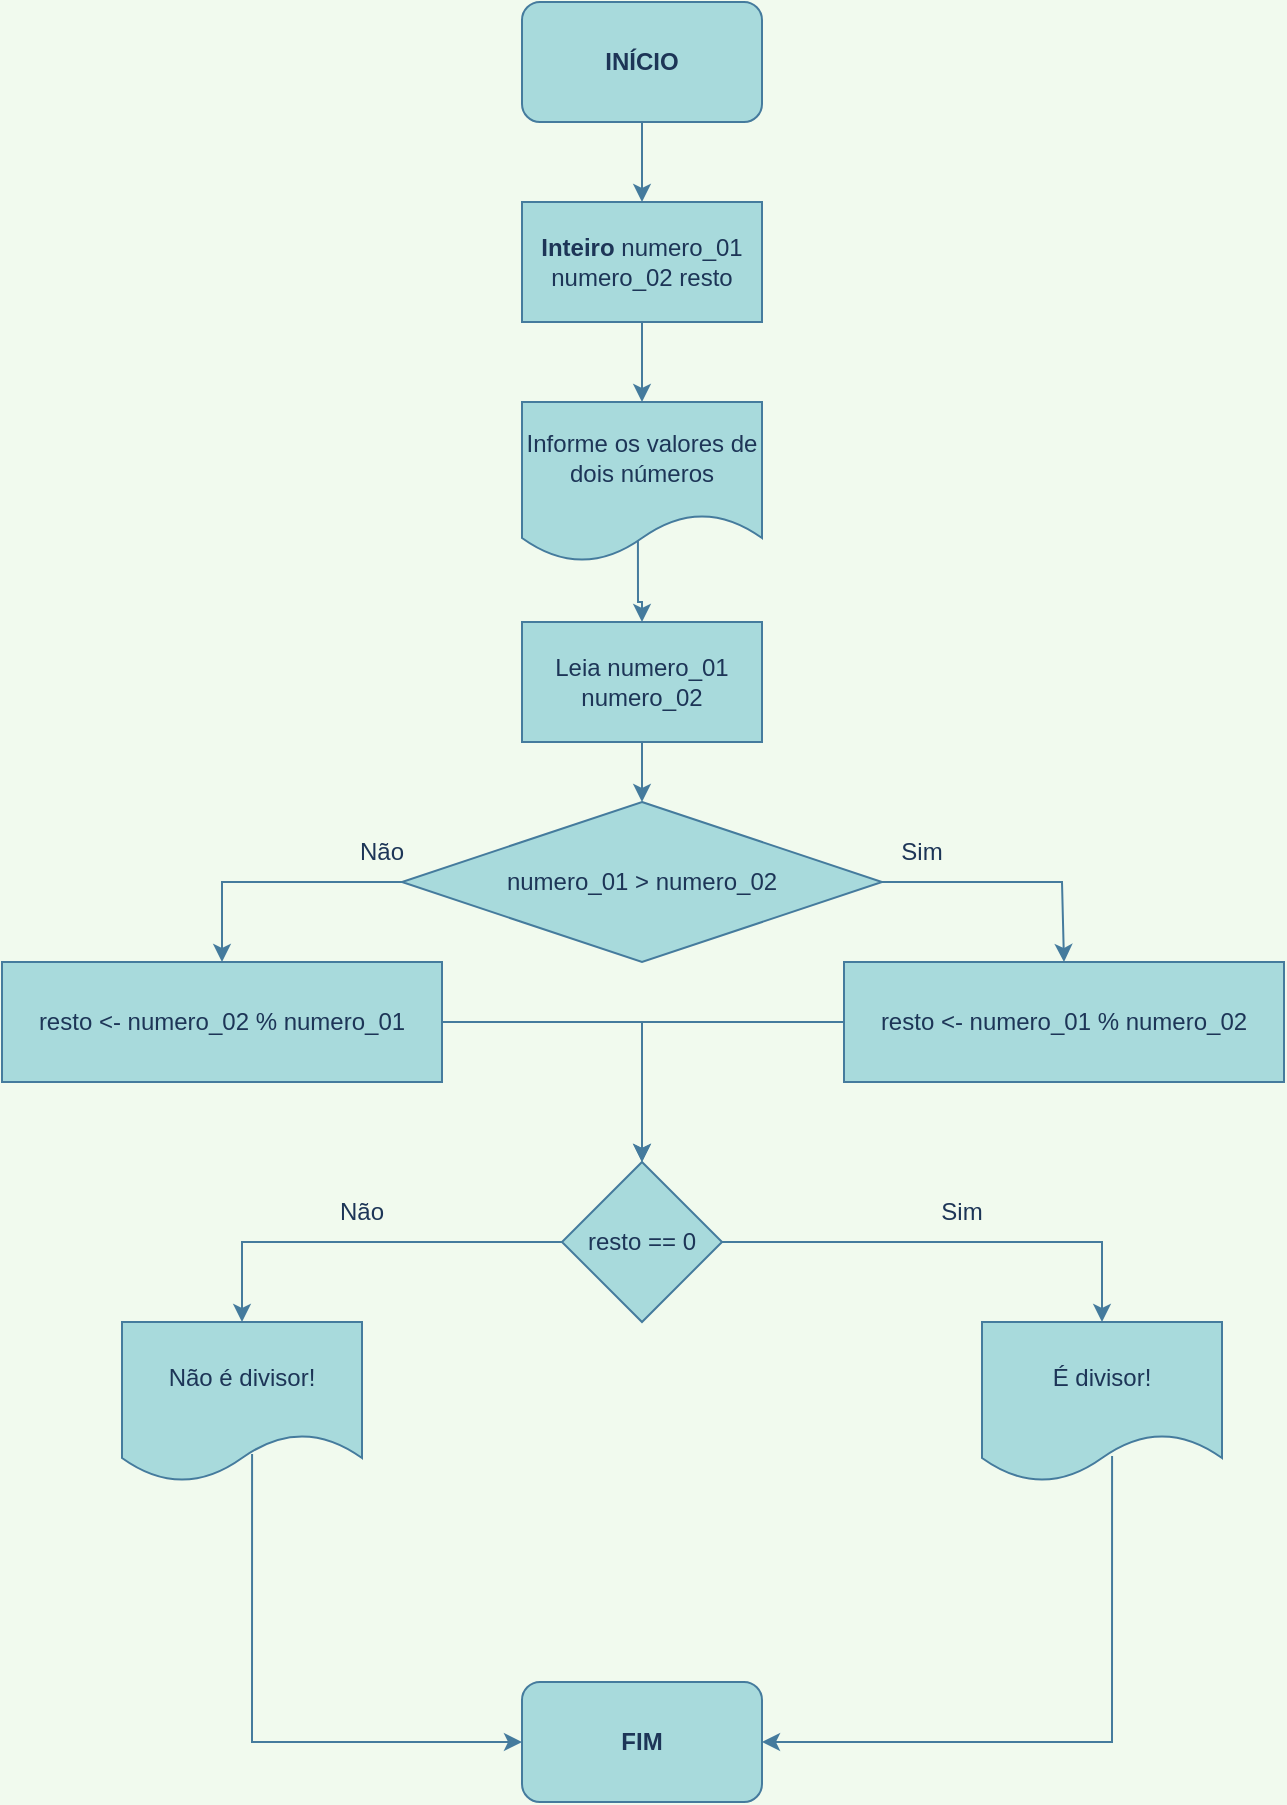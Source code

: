 <mxfile version="20.3.6" type="github">
  <diagram id="CGq7Ir_uKT3L88I06Eq5" name="Page-1">
    <mxGraphModel dx="782" dy="769" grid="1" gridSize="10" guides="1" tooltips="1" connect="1" arrows="1" fold="1" page="1" pageScale="1" pageWidth="827" pageHeight="1169" background="#F1FAEE" math="0" shadow="0">
      <root>
        <mxCell id="0" />
        <mxCell id="1" parent="0" />
        <mxCell id="3-RC1i9KdEugYURffSX3-5" value="" style="edgeStyle=orthogonalEdgeStyle;rounded=0;orthogonalLoop=1;jettySize=auto;html=1;strokeColor=#457B9D;fontColor=#1D3557;fillColor=#A8DADC;" edge="1" parent="1" source="9Fc9x-G5JM-gGW6lpaUs-1" target="3-RC1i9KdEugYURffSX3-1">
          <mxGeometry relative="1" as="geometry" />
        </mxCell>
        <mxCell id="9Fc9x-G5JM-gGW6lpaUs-1" value="&lt;b&gt;INÍCIO&lt;/b&gt;" style="rounded=1;whiteSpace=wrap;html=1;fillColor=#A8DADC;strokeColor=#457B9D;fontColor=#1D3557;" parent="1" vertex="1">
          <mxGeometry x="320" y="20" width="120" height="60" as="geometry" />
        </mxCell>
        <mxCell id="3-RC1i9KdEugYURffSX3-6" value="" style="edgeStyle=orthogonalEdgeStyle;rounded=0;orthogonalLoop=1;jettySize=auto;html=1;strokeColor=#457B9D;fontColor=#1D3557;fillColor=#A8DADC;" edge="1" parent="1" source="3-RC1i9KdEugYURffSX3-1" target="3-RC1i9KdEugYURffSX3-3">
          <mxGeometry relative="1" as="geometry" />
        </mxCell>
        <mxCell id="3-RC1i9KdEugYURffSX3-1" value="&lt;b&gt;Inteiro&lt;/b&gt;&amp;nbsp;numero_01 numero_02 resto" style="rounded=0;whiteSpace=wrap;html=1;strokeColor=#457B9D;fontColor=#1D3557;fillColor=#A8DADC;" vertex="1" parent="1">
          <mxGeometry x="320" y="120" width="120" height="60" as="geometry" />
        </mxCell>
        <mxCell id="3-RC1i9KdEugYURffSX3-7" value="" style="edgeStyle=orthogonalEdgeStyle;rounded=0;orthogonalLoop=1;jettySize=auto;html=1;strokeColor=#457B9D;fontColor=#1D3557;fillColor=#A8DADC;exitX=0.483;exitY=0.863;exitDx=0;exitDy=0;exitPerimeter=0;" edge="1" parent="1" source="3-RC1i9KdEugYURffSX3-3" target="3-RC1i9KdEugYURffSX3-4">
          <mxGeometry relative="1" as="geometry" />
        </mxCell>
        <mxCell id="3-RC1i9KdEugYURffSX3-3" value="Informe os valores de dois números" style="shape=document;whiteSpace=wrap;html=1;boundedLbl=1;strokeColor=#457B9D;fontColor=#1D3557;fillColor=#A8DADC;" vertex="1" parent="1">
          <mxGeometry x="320" y="220" width="120" height="80" as="geometry" />
        </mxCell>
        <mxCell id="3-RC1i9KdEugYURffSX3-9" value="" style="edgeStyle=orthogonalEdgeStyle;rounded=0;orthogonalLoop=1;jettySize=auto;html=1;strokeColor=#457B9D;fontColor=#1D3557;fillColor=#A8DADC;" edge="1" parent="1" source="3-RC1i9KdEugYURffSX3-4" target="3-RC1i9KdEugYURffSX3-8">
          <mxGeometry relative="1" as="geometry" />
        </mxCell>
        <mxCell id="3-RC1i9KdEugYURffSX3-4" value="Leia numero_01 numero_02" style="rounded=0;whiteSpace=wrap;html=1;strokeColor=#457B9D;fontColor=#1D3557;fillColor=#A8DADC;" vertex="1" parent="1">
          <mxGeometry x="320" y="330" width="120" height="60" as="geometry" />
        </mxCell>
        <mxCell id="3-RC1i9KdEugYURffSX3-8" value="numero_01 &amp;gt; numero_02" style="rhombus;whiteSpace=wrap;html=1;strokeColor=#457B9D;fontColor=#1D3557;fillColor=#A8DADC;" vertex="1" parent="1">
          <mxGeometry x="260" y="420" width="240" height="80" as="geometry" />
        </mxCell>
        <mxCell id="3-RC1i9KdEugYURffSX3-10" value="resto &amp;lt;- numero_01 % numero_02" style="rounded=0;whiteSpace=wrap;html=1;strokeColor=#457B9D;fontColor=#1D3557;fillColor=#A8DADC;" vertex="1" parent="1">
          <mxGeometry x="481" y="500" width="220" height="60" as="geometry" />
        </mxCell>
        <mxCell id="3-RC1i9KdEugYURffSX3-11" value="resto &amp;lt;- numero_02 % numero_01" style="rounded=0;whiteSpace=wrap;html=1;strokeColor=#457B9D;fontColor=#1D3557;fillColor=#A8DADC;" vertex="1" parent="1">
          <mxGeometry x="60" y="500" width="220" height="60" as="geometry" />
        </mxCell>
        <mxCell id="3-RC1i9KdEugYURffSX3-12" value="resto == 0" style="rhombus;whiteSpace=wrap;html=1;strokeColor=#457B9D;fontColor=#1D3557;fillColor=#A8DADC;" vertex="1" parent="1">
          <mxGeometry x="340" y="600" width="80" height="80" as="geometry" />
        </mxCell>
        <mxCell id="3-RC1i9KdEugYURffSX3-13" value="" style="endArrow=classic;html=1;rounded=0;strokeColor=#457B9D;fontColor=#1D3557;fillColor=#A8DADC;entryX=0.5;entryY=0;entryDx=0;entryDy=0;exitX=1;exitY=0.5;exitDx=0;exitDy=0;" edge="1" parent="1" source="3-RC1i9KdEugYURffSX3-8" target="3-RC1i9KdEugYURffSX3-10">
          <mxGeometry width="50" height="50" relative="1" as="geometry">
            <mxPoint x="380" y="510" as="sourcePoint" />
            <mxPoint x="430" y="460" as="targetPoint" />
            <Array as="points">
              <mxPoint x="590" y="460" />
            </Array>
          </mxGeometry>
        </mxCell>
        <mxCell id="3-RC1i9KdEugYURffSX3-14" value="" style="endArrow=classic;html=1;rounded=0;strokeColor=#457B9D;fontColor=#1D3557;fillColor=#A8DADC;exitX=0;exitY=0.5;exitDx=0;exitDy=0;entryX=0.5;entryY=0;entryDx=0;entryDy=0;" edge="1" parent="1" source="3-RC1i9KdEugYURffSX3-8" target="3-RC1i9KdEugYURffSX3-11">
          <mxGeometry width="50" height="50" relative="1" as="geometry">
            <mxPoint x="120" y="450" as="sourcePoint" />
            <mxPoint x="170" y="400" as="targetPoint" />
            <Array as="points">
              <mxPoint x="170" y="460" />
            </Array>
          </mxGeometry>
        </mxCell>
        <mxCell id="3-RC1i9KdEugYURffSX3-15" value="Sim" style="text;html=1;strokeColor=none;fillColor=none;align=center;verticalAlign=middle;whiteSpace=wrap;rounded=0;fontColor=#1D3557;" vertex="1" parent="1">
          <mxGeometry x="490" y="430" width="60" height="30" as="geometry" />
        </mxCell>
        <mxCell id="3-RC1i9KdEugYURffSX3-16" value="Não" style="text;html=1;strokeColor=none;fillColor=none;align=center;verticalAlign=middle;whiteSpace=wrap;rounded=0;fontColor=#1D3557;" vertex="1" parent="1">
          <mxGeometry x="220" y="430" width="60" height="30" as="geometry" />
        </mxCell>
        <mxCell id="3-RC1i9KdEugYURffSX3-17" value="" style="endArrow=classic;html=1;rounded=0;strokeColor=#457B9D;fontColor=#1D3557;fillColor=#A8DADC;exitX=1;exitY=0.5;exitDx=0;exitDy=0;entryX=0.5;entryY=0;entryDx=0;entryDy=0;" edge="1" parent="1" source="3-RC1i9KdEugYURffSX3-11" target="3-RC1i9KdEugYURffSX3-12">
          <mxGeometry width="50" height="50" relative="1" as="geometry">
            <mxPoint x="120" y="700" as="sourcePoint" />
            <mxPoint x="170" y="650" as="targetPoint" />
            <Array as="points">
              <mxPoint x="380" y="530" />
            </Array>
          </mxGeometry>
        </mxCell>
        <mxCell id="3-RC1i9KdEugYURffSX3-18" value="" style="endArrow=classic;html=1;rounded=0;strokeColor=#457B9D;fontColor=#1D3557;fillColor=#A8DADC;exitX=0;exitY=0.5;exitDx=0;exitDy=0;entryX=0.5;entryY=0;entryDx=0;entryDy=0;" edge="1" parent="1" source="3-RC1i9KdEugYURffSX3-10" target="3-RC1i9KdEugYURffSX3-12">
          <mxGeometry width="50" height="50" relative="1" as="geometry">
            <mxPoint x="200" y="710" as="sourcePoint" />
            <mxPoint x="250" y="660" as="targetPoint" />
            <Array as="points">
              <mxPoint x="380" y="530" />
            </Array>
          </mxGeometry>
        </mxCell>
        <mxCell id="3-RC1i9KdEugYURffSX3-19" value="É divisor!" style="shape=document;whiteSpace=wrap;html=1;boundedLbl=1;strokeColor=#457B9D;fontColor=#1D3557;fillColor=#A8DADC;" vertex="1" parent="1">
          <mxGeometry x="550" y="680" width="120" height="80" as="geometry" />
        </mxCell>
        <mxCell id="3-RC1i9KdEugYURffSX3-20" value="Não é divisor!" style="shape=document;whiteSpace=wrap;html=1;boundedLbl=1;strokeColor=#457B9D;fontColor=#1D3557;fillColor=#A8DADC;" vertex="1" parent="1">
          <mxGeometry x="120" y="680" width="120" height="80" as="geometry" />
        </mxCell>
        <mxCell id="3-RC1i9KdEugYURffSX3-21" value="&lt;b&gt;FIM&lt;/b&gt;" style="rounded=1;whiteSpace=wrap;html=1;strokeColor=#457B9D;fontColor=#1D3557;fillColor=#A8DADC;" vertex="1" parent="1">
          <mxGeometry x="320" y="860" width="120" height="60" as="geometry" />
        </mxCell>
        <mxCell id="3-RC1i9KdEugYURffSX3-22" value="" style="endArrow=classic;html=1;rounded=0;strokeColor=#457B9D;fontColor=#1D3557;fillColor=#A8DADC;exitX=0.542;exitY=0.825;exitDx=0;exitDy=0;exitPerimeter=0;entryX=0;entryY=0.5;entryDx=0;entryDy=0;" edge="1" parent="1" source="3-RC1i9KdEugYURffSX3-20" target="3-RC1i9KdEugYURffSX3-21">
          <mxGeometry width="50" height="50" relative="1" as="geometry">
            <mxPoint x="140" y="920" as="sourcePoint" />
            <mxPoint x="190" y="870" as="targetPoint" />
            <Array as="points">
              <mxPoint x="185" y="890" />
            </Array>
          </mxGeometry>
        </mxCell>
        <mxCell id="3-RC1i9KdEugYURffSX3-23" value="" style="endArrow=classic;html=1;rounded=0;strokeColor=#457B9D;fontColor=#1D3557;fillColor=#A8DADC;exitX=0.542;exitY=0.838;exitDx=0;exitDy=0;exitPerimeter=0;entryX=1;entryY=0.5;entryDx=0;entryDy=0;" edge="1" parent="1" source="3-RC1i9KdEugYURffSX3-19" target="3-RC1i9KdEugYURffSX3-21">
          <mxGeometry width="50" height="50" relative="1" as="geometry">
            <mxPoint x="530" y="880" as="sourcePoint" />
            <mxPoint x="580" y="830" as="targetPoint" />
            <Array as="points">
              <mxPoint x="615" y="890" />
            </Array>
          </mxGeometry>
        </mxCell>
        <mxCell id="3-RC1i9KdEugYURffSX3-24" value="" style="endArrow=classic;html=1;rounded=0;strokeColor=#457B9D;fontColor=#1D3557;fillColor=#A8DADC;exitX=1;exitY=0.5;exitDx=0;exitDy=0;entryX=0.5;entryY=0;entryDx=0;entryDy=0;" edge="1" parent="1" source="3-RC1i9KdEugYURffSX3-12" target="3-RC1i9KdEugYURffSX3-19">
          <mxGeometry width="50" height="50" relative="1" as="geometry">
            <mxPoint x="420" y="720" as="sourcePoint" />
            <mxPoint x="470" y="670" as="targetPoint" />
            <Array as="points">
              <mxPoint x="610" y="640" />
            </Array>
          </mxGeometry>
        </mxCell>
        <mxCell id="3-RC1i9KdEugYURffSX3-25" value="" style="endArrow=classic;html=1;rounded=0;strokeColor=#457B9D;fontColor=#1D3557;fillColor=#A8DADC;exitX=0;exitY=0.5;exitDx=0;exitDy=0;entryX=0.5;entryY=0;entryDx=0;entryDy=0;" edge="1" parent="1" source="3-RC1i9KdEugYURffSX3-12" target="3-RC1i9KdEugYURffSX3-20">
          <mxGeometry width="50" height="50" relative="1" as="geometry">
            <mxPoint x="150" y="640" as="sourcePoint" />
            <mxPoint x="200" y="590" as="targetPoint" />
            <Array as="points">
              <mxPoint x="180" y="640" />
            </Array>
          </mxGeometry>
        </mxCell>
        <mxCell id="3-RC1i9KdEugYURffSX3-26" value="Sim" style="text;html=1;strokeColor=none;fillColor=none;align=center;verticalAlign=middle;whiteSpace=wrap;rounded=0;fontColor=#1D3557;" vertex="1" parent="1">
          <mxGeometry x="510" y="610" width="60" height="30" as="geometry" />
        </mxCell>
        <mxCell id="3-RC1i9KdEugYURffSX3-27" value="Não" style="text;html=1;strokeColor=none;fillColor=none;align=center;verticalAlign=middle;whiteSpace=wrap;rounded=0;fontColor=#1D3557;" vertex="1" parent="1">
          <mxGeometry x="210" y="610" width="60" height="30" as="geometry" />
        </mxCell>
      </root>
    </mxGraphModel>
  </diagram>
</mxfile>
